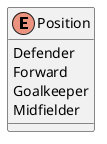 @startuml





/' Objects '/

enum Position {
	Defender
	Forward
	Goalkeeper
	Midfielder
}





/' Inheritance relationships '/




/' Aggregation relationships '/





/' Nested objects '/



@enduml

